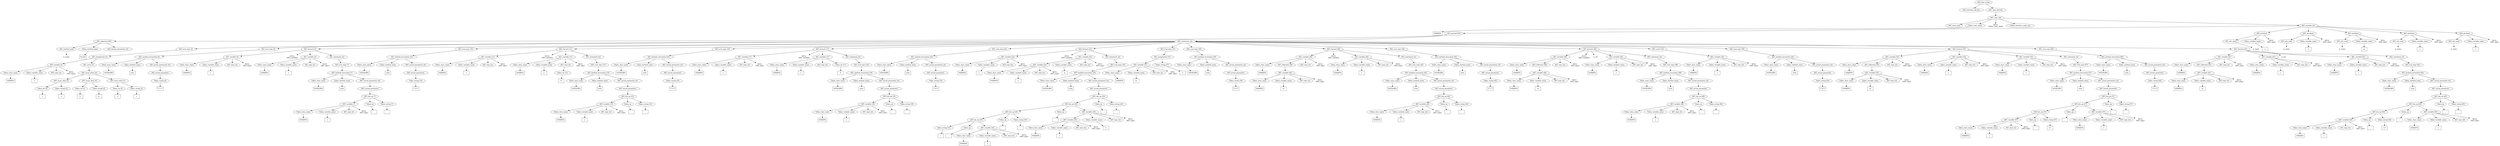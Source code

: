 /*
 * AST in dot format generated by phc -- the PHP compiler
 */

digraph AST {
node_0 [label="AST_php_script"];
node_1 [label="AST_interface_def_list"];
node_2 [label="AST_class_def_list"];
node_3 [label="AST_class_def"];
node_4 [label="AST_class_mod"];
node_5 [label="Token_class_name"];
node_6 [label="%MAIN%", shape=box]
node_5 -> node_6;
node_7 [label="NULL\n(Token_class_name)", shape=plaintext]
node_8 [label="Token_interface_name_list"];
node_9 [label="AST_member_list"];
node_10 [label="AST_method (65)"];
node_11 [label="AST_signature (65)"];
node_12 [label="AST_method_mod"];
node_13 [label="is_static", shape=plaintext]
node_12 -> node_13;
node_14 [label="Token_method_name"];
node_15 [label="%run%", shape=box]
node_14 -> node_15;
node_16 [label="AST_formal_parameter_list"];
node_11 -> node_16;
node_11 -> node_14;
node_11 -> node_12;
node_17 [label="AST_statement_list"];
node_18 [label="AST_eval_expr (2)"];
node_19 [label="AST_assignment (2)"];
node_20 [label="AST_variable (2)"];
node_21 [label="Token_class_name"];
node_22 [label="%MAIN%", shape=box]
node_21 -> node_22;
node_23 [label="Token_variable_name"];
node_24 [label="x", shape=box]
node_23 -> node_24;
node_25 [label="AST_expr_list"];
node_26 [label="NULL\n(AST_expr)", shape=plaintext]
node_20 -> node_26;
node_20 -> node_25;
node_20 -> node_23;
node_20 -> node_21;
node_27 [label="AST_array (2)"];
node_28 [label="AST_array_elem_list"];
node_29 [label="AST_array_elem (2)"];
node_30 [label="Token_int (2)"];
node_31 [label="1", shape=box]
node_30 -> node_31;
node_32 [label="Token_string (2)"];
node_33 [label="a", shape=box]
node_32 -> node_33;
node_29 -> node_32;
node_29 -> node_30;
node_34 [label="AST_array_elem (2)"];
node_35 [label="Token_int (2)"];
node_36 [label="2", shape=box]
node_35 -> node_36;
node_37 [label="Token_string (2)"];
node_38 [label="b", shape=box]
node_37 -> node_38;
node_34 -> node_37;
node_34 -> node_35;
node_39 [label="AST_array_elem (2)"];
node_40 [label="Token_int (2)"];
node_41 [label="3", shape=box]
node_40 -> node_41;
node_42 [label="Token_string (2)"];
node_43 [label="c", shape=box]
node_42 -> node_43;
node_39 -> node_42;
node_39 -> node_40;
node_28 -> node_39;
node_28 -> node_34;
node_28 -> node_29;
node_27 -> node_28;
node_19 -> node_27;
node_19 -> node_20;
node_18 -> node_19;
node_44 [label="AST_eval_expr (4)"];
node_45 [label="AST_method_invocation (4)"];
node_46 [label="Token_class_name"];
node_47 [label="%STDLIB%", shape=box]
node_46 -> node_47;
node_48 [label="Token_method_name"];
node_49 [label="echo", shape=box]
node_48 -> node_49;
node_50 [label="AST_actual_parameter_list"];
node_51 [label="AST_actual_parameter"];
node_52 [label="Token_string (4)"];
node_53 [label="** 1 **", shape=box]
node_52 -> node_53;
node_51 -> node_52;
node_50 -> node_51;
node_45 -> node_50;
node_45 -> node_48;
node_45 -> node_46;
node_44 -> node_45;
node_54 [label="AST_foreach (5)"];
node_55 [label="AST_variable (5)"];
node_56 [label="Token_class_name"];
node_57 [label="%MAIN%", shape=box]
node_56 -> node_57;
node_58 [label="Token_variable_name"];
node_59 [label="x", shape=box]
node_58 -> node_59;
node_60 [label="AST_expr_list"];
node_61 [label="NULL\n(AST_expr)", shape=plaintext]
node_55 -> node_61;
node_55 -> node_60;
node_55 -> node_58;
node_55 -> node_56;
node_62 [label="NULL\n(AST_variable)", shape=plaintext]
node_63 [label="AST_variable (5)"];
node_64 [label="Token_class_name"];
node_65 [label="%MAIN%", shape=box]
node_64 -> node_65;
node_66 [label="Token_variable_name"];
node_67 [label="y", shape=box]
node_66 -> node_67;
node_68 [label="AST_expr_list"];
node_69 [label="NULL\n(AST_expr)", shape=plaintext]
node_63 -> node_69;
node_63 -> node_68;
node_63 -> node_66;
node_63 -> node_64;
node_70 [label="AST_statement_list"];
node_71 [label="AST_eval_expr (7)"];
node_72 [label="AST_method_invocation (7)"];
node_73 [label="Token_class_name"];
node_74 [label="%STDLIB%", shape=box]
node_73 -> node_74;
node_75 [label="Token_method_name"];
node_76 [label="echo", shape=box]
node_75 -> node_76;
node_77 [label="AST_actual_parameter_list"];
node_78 [label="AST_actual_parameter"];
node_79 [label="AST_bin_op (7)"];
node_80 [label="AST_variable (7)"];
node_81 [label="Token_class_name"];
node_82 [label="%MAIN%", shape=box]
node_81 -> node_82;
node_83 [label="Token_variable_name"];
node_84 [label="y", shape=box]
node_83 -> node_84;
node_85 [label="AST_expr_list"];
node_86 [label="NULL\n(AST_expr)", shape=plaintext]
node_80 -> node_86;
node_80 -> node_85;
node_80 -> node_83;
node_80 -> node_81;
node_87 [label="Token_op"];
node_88 [label=".", shape=box]
node_87 -> node_88;
node_89 [label="Token_string (7)"];
node_90 [label="", shape=box]
node_89 -> node_90;
node_79 -> node_89;
node_79 -> node_87;
node_79 -> node_80;
node_78 -> node_79;
node_77 -> node_78;
node_72 -> node_77;
node_72 -> node_75;
node_72 -> node_73;
node_71 -> node_72;
node_70 -> node_71;
node_54 -> node_70;
node_54 -> node_63;
node_54 -> node_62;
node_54 -> node_55;
node_91 [label="AST_eval_expr (10)"];
node_92 [label="AST_method_invocation (10)"];
node_93 [label="Token_class_name"];
node_94 [label="%STDLIB%", shape=box]
node_93 -> node_94;
node_95 [label="Token_method_name"];
node_96 [label="echo", shape=box]
node_95 -> node_96;
node_97 [label="AST_actual_parameter_list"];
node_98 [label="AST_actual_parameter"];
node_99 [label="Token_string (10)"];
node_100 [label="** 2 **", shape=box]
node_99 -> node_100;
node_98 -> node_99;
node_97 -> node_98;
node_92 -> node_97;
node_92 -> node_95;
node_92 -> node_93;
node_91 -> node_92;
node_101 [label="AST_foreach (11)"];
node_102 [label="AST_variable (11)"];
node_103 [label="Token_class_name"];
node_104 [label="%MAIN%", shape=box]
node_103 -> node_104;
node_105 [label="Token_variable_name"];
node_106 [label="x", shape=box]
node_105 -> node_106;
node_107 [label="AST_expr_list"];
node_108 [label="NULL\n(AST_expr)", shape=plaintext]
node_102 -> node_108;
node_102 -> node_107;
node_102 -> node_105;
node_102 -> node_103;
node_109 [label="NULL\n(AST_variable)", shape=plaintext]
node_110 [label="AST_variable (11)"];
node_111 [label="Token_class_name"];
node_112 [label="%MAIN%", shape=box]
node_111 -> node_112;
node_113 [label="Token_variable_name"];
node_114 [label="y", shape=box]
node_113 -> node_114;
node_115 [label="AST_expr_list"];
node_116 [label="Token_int (11)"];
node_117 [label="0", shape=box]
node_116 -> node_117;
node_115 -> node_116;
node_118 [label="NULL\n(AST_expr)", shape=plaintext]
node_110 -> node_118;
node_110 -> node_115;
node_110 -> node_113;
node_110 -> node_111;
node_119 [label="AST_statement_list"];
node_120 [label="AST_eval_expr (13)"];
node_121 [label="AST_method_invocation (13)"];
node_122 [label="Token_class_name"];
node_123 [label="%STDLIB%", shape=box]
node_122 -> node_123;
node_124 [label="Token_method_name"];
node_125 [label="echo", shape=box]
node_124 -> node_125;
node_126 [label="AST_actual_parameter_list"];
node_127 [label="AST_actual_parameter"];
node_128 [label="AST_bin_op (13)"];
node_129 [label="AST_variable (13)"];
node_130 [label="Token_class_name"];
node_131 [label="%MAIN%", shape=box]
node_130 -> node_131;
node_132 [label="Token_variable_name"];
node_133 [label="y", shape=box]
node_132 -> node_133;
node_134 [label="AST_expr_list"];
node_135 [label="NULL\n(AST_expr)", shape=plaintext]
node_129 -> node_135;
node_129 -> node_134;
node_129 -> node_132;
node_129 -> node_130;
node_136 [label="Token_op"];
node_137 [label=".", shape=box]
node_136 -> node_137;
node_138 [label="Token_string (13)"];
node_139 [label="", shape=box]
node_138 -> node_139;
node_128 -> node_138;
node_128 -> node_136;
node_128 -> node_129;
node_127 -> node_128;
node_126 -> node_127;
node_121 -> node_126;
node_121 -> node_124;
node_121 -> node_122;
node_120 -> node_121;
node_119 -> node_120;
node_101 -> node_119;
node_101 -> node_110;
node_101 -> node_109;
node_101 -> node_102;
node_140 [label="AST_eval_expr (16)"];
node_141 [label="AST_method_invocation (16)"];
node_142 [label="Token_class_name"];
node_143 [label="%STDLIB%", shape=box]
node_142 -> node_143;
node_144 [label="Token_method_name"];
node_145 [label="echo", shape=box]
node_144 -> node_145;
node_146 [label="AST_actual_parameter_list"];
node_147 [label="AST_actual_parameter"];
node_148 [label="Token_string (16)"];
node_149 [label="** 3 **", shape=box]
node_148 -> node_149;
node_147 -> node_148;
node_146 -> node_147;
node_141 -> node_146;
node_141 -> node_144;
node_141 -> node_142;
node_140 -> node_141;
node_150 [label="AST_foreach (17)"];
node_151 [label="AST_variable (17)"];
node_152 [label="Token_class_name"];
node_153 [label="%MAIN%", shape=box]
node_152 -> node_153;
node_154 [label="Token_variable_name"];
node_155 [label="x", shape=box]
node_154 -> node_155;
node_156 [label="AST_expr_list"];
node_157 [label="NULL\n(AST_expr)", shape=plaintext]
node_151 -> node_157;
node_151 -> node_156;
node_151 -> node_154;
node_151 -> node_152;
node_158 [label="NULL\n(AST_variable)", shape=plaintext]
node_159 [label="AST_variable (17)"];
node_160 [label="Token_class_name"];
node_161 [label="%MAIN%", shape=box]
node_160 -> node_161;
node_162 [label="Token_variable_name"];
node_163 [label="y", shape=box]
node_162 -> node_163;
node_164 [label="AST_expr_list"];
node_165 [label="Token_int (17)"];
node_166 [label="0", shape=box]
node_165 -> node_166;
node_159 -> node_165;
node_159 -> node_164;
node_159 -> node_162;
node_159 -> node_160;
node_167 [label="AST_statement_list"];
node_168 [label="AST_eval_expr (19)"];
node_169 [label="AST_method_invocation (19)"];
node_170 [label="Token_class_name"];
node_171 [label="%STDLIB%", shape=box]
node_170 -> node_171;
node_172 [label="Token_method_name"];
node_173 [label="echo", shape=box]
node_172 -> node_173;
node_174 [label="AST_actual_parameter_list"];
node_175 [label="AST_actual_parameter"];
node_176 [label="AST_bin_op (19)"];
node_177 [label="AST_variable (19)"];
node_178 [label="Token_class_name"];
node_179 [label="%MAIN%", shape=box]
node_178 -> node_179;
node_180 [label="Token_variable_name"];
node_181 [label="y", shape=box]
node_180 -> node_181;
node_182 [label="AST_expr_list"];
node_183 [label="NULL\n(AST_expr)", shape=plaintext]
node_177 -> node_183;
node_177 -> node_182;
node_177 -> node_180;
node_177 -> node_178;
node_184 [label="Token_op"];
node_185 [label=".", shape=box]
node_184 -> node_185;
node_186 [label="Token_string (19)"];
node_187 [label="", shape=box]
node_186 -> node_187;
node_176 -> node_186;
node_176 -> node_184;
node_176 -> node_177;
node_175 -> node_176;
node_174 -> node_175;
node_169 -> node_174;
node_169 -> node_172;
node_169 -> node_170;
node_168 -> node_169;
node_167 -> node_168;
node_150 -> node_167;
node_150 -> node_159;
node_150 -> node_158;
node_150 -> node_151;
node_188 [label="AST_eval_expr (22)"];
node_189 [label="AST_method_invocation (22)"];
node_190 [label="Token_class_name"];
node_191 [label="%STDLIB%", shape=box]
node_190 -> node_191;
node_192 [label="Token_method_name"];
node_193 [label="echo", shape=box]
node_192 -> node_193;
node_194 [label="AST_actual_parameter_list"];
node_195 [label="AST_actual_parameter"];
node_196 [label="Token_string (22)"];
node_197 [label="** 4 **", shape=box]
node_196 -> node_197;
node_195 -> node_196;
node_194 -> node_195;
node_189 -> node_194;
node_189 -> node_192;
node_189 -> node_190;
node_188 -> node_189;
node_198 [label="AST_foreach (23)"];
node_199 [label="AST_variable (23)"];
node_200 [label="Token_class_name"];
node_201 [label="%MAIN%", shape=box]
node_200 -> node_201;
node_202 [label="Token_variable_name"];
node_203 [label="x", shape=box]
node_202 -> node_203;
node_204 [label="AST_expr_list"];
node_205 [label="NULL\n(AST_expr)", shape=plaintext]
node_199 -> node_205;
node_199 -> node_204;
node_199 -> node_202;
node_199 -> node_200;
node_206 [label="NULL\n(AST_variable)", shape=plaintext]
node_207 [label="AST_variable (23)"];
node_208 [label="AST_variable (23)"];
node_209 [label="Token_class_name"];
node_210 [label="%MAIN%", shape=box]
node_209 -> node_210;
node_211 [label="Token_variable_name"];
node_212 [label="a", shape=box]
node_211 -> node_212;
node_213 [label="AST_expr_list"];
node_214 [label="NULL\n(AST_expr)", shape=plaintext]
node_208 -> node_214;
node_208 -> node_213;
node_208 -> node_211;
node_208 -> node_209;
node_215 [label="Token_variable_name"];
node_216 [label="b", shape=box]
node_215 -> node_216;
node_217 [label="AST_expr_list"];
node_218 [label="NULL\n(AST_expr)", shape=plaintext]
node_207 -> node_218;
node_207 -> node_217;
node_207 -> node_215;
node_207 -> node_208;
node_219 [label="AST_statement_list"];
node_220 [label="AST_eval_expr (25)"];
node_221 [label="AST_method_invocation (25)"];
node_222 [label="Token_class_name"];
node_223 [label="%STDLIB%", shape=box]
node_222 -> node_223;
node_224 [label="Token_method_name"];
node_225 [label="echo", shape=box]
node_224 -> node_225;
node_226 [label="AST_actual_parameter_list"];
node_227 [label="AST_actual_parameter"];
node_228 [label="AST_bin_op (25)"];
node_229 [label="AST_bin_op (25)"];
node_230 [label="AST_bin_op (25)"];
node_231 [label="AST_bin_op (25)"];
node_232 [label="Token_string (25)"];
node_233 [label="(", shape=box]
node_232 -> node_233;
node_234 [label="Token_op"];
node_235 [label=".", shape=box]
node_234 -> node_235;
node_236 [label="AST_variable (25)"];
node_237 [label="Token_class_name"];
node_238 [label="%MAIN%", shape=box]
node_237 -> node_238;
node_239 [label="Token_variable_name"];
node_240 [label="a", shape=box]
node_239 -> node_240;
node_241 [label="AST_expr_list"];
node_242 [label="NULL\n(AST_expr)", shape=plaintext]
node_236 -> node_242;
node_236 -> node_241;
node_236 -> node_239;
node_236 -> node_237;
node_231 -> node_236;
node_231 -> node_234;
node_231 -> node_232;
node_243 [label="Token_op"];
node_244 [label=".", shape=box]
node_243 -> node_244;
node_245 [label="Token_string (25)"];
node_246 [label=") ", shape=box]
node_245 -> node_246;
node_230 -> node_245;
node_230 -> node_243;
node_230 -> node_231;
node_247 [label="Token_op"];
node_248 [label=".", shape=box]
node_247 -> node_248;
node_249 [label="AST_variable (25)"];
node_250 [label="AST_variable (25)"];
node_251 [label="Token_class_name"];
node_252 [label="%MAIN%", shape=box]
node_251 -> node_252;
node_253 [label="Token_variable_name"];
node_254 [label="a", shape=box]
node_253 -> node_254;
node_255 [label="AST_expr_list"];
node_256 [label="NULL\n(AST_expr)", shape=plaintext]
node_250 -> node_256;
node_250 -> node_255;
node_250 -> node_253;
node_250 -> node_251;
node_257 [label="Token_variable_name"];
node_258 [label="b", shape=box]
node_257 -> node_258;
node_259 [label="AST_expr_list"];
node_260 [label="NULL\n(AST_expr)", shape=plaintext]
node_249 -> node_260;
node_249 -> node_259;
node_249 -> node_257;
node_249 -> node_250;
node_229 -> node_249;
node_229 -> node_247;
node_229 -> node_230;
node_261 [label="Token_op"];
node_262 [label=".", shape=box]
node_261 -> node_262;
node_263 [label="Token_string (25)"];
node_264 [label="", shape=box]
node_263 -> node_264;
node_228 -> node_263;
node_228 -> node_261;
node_228 -> node_229;
node_227 -> node_228;
node_226 -> node_227;
node_221 -> node_226;
node_221 -> node_224;
node_221 -> node_222;
node_220 -> node_221;
node_219 -> node_220;
node_198 -> node_219;
node_198 -> node_207;
node_198 -> node_206;
node_198 -> node_199;
node_265 [label="AST_eval_expr (37)"];
node_266 [label="AST_assignment (37)"];
node_267 [label="AST_variable (37)"];
node_268 [label="Token_class_name"];
node_269 [label="%MAIN%", shape=box]
node_268 -> node_269;
node_270 [label="Token_variable_name"];
node_271 [label="xx", shape=box]
node_270 -> node_271;
node_272 [label="AST_expr_list"];
node_273 [label="NULL\n(AST_expr)", shape=plaintext]
node_267 -> node_273;
node_267 -> node_272;
node_267 -> node_270;
node_267 -> node_268;
node_274 [label="Token_string (37)"];
node_275 [label="x", shape=box]
node_274 -> node_275;
node_266 -> node_274;
node_266 -> node_267;
node_265 -> node_266;
node_276 [label="AST_eval_expr (39)"];
node_277 [label="AST_method_invocation (39)"];
node_278 [label="Token_class_name"];
node_279 [label="%STDLIB%", shape=box]
node_278 -> node_279;
node_280 [label="Token_method_name"];
node_281 [label="echo", shape=box]
node_280 -> node_281;
node_282 [label="AST_actual_parameter_list"];
node_283 [label="AST_actual_parameter"];
node_284 [label="Token_string (39)"];
node_285 [label="** 6 **", shape=box]
node_284 -> node_285;
node_283 -> node_284;
node_282 -> node_283;
node_277 -> node_282;
node_277 -> node_280;
node_277 -> node_278;
node_276 -> node_277;
node_286 [label="AST_foreach (40)"];
node_287 [label="AST_variable (40)"];
node_288 [label="Token_class_name"];
node_289 [label="%MAIN%", shape=box]
node_288 -> node_289;
node_290 [label="AST_reflection (40)"];
node_291 [label="AST_variable (40)"];
node_292 [label="Token_class_name"];
node_293 [label="%MAIN%", shape=box]
node_292 -> node_293;
node_294 [label="Token_variable_name"];
node_295 [label="xx", shape=box]
node_294 -> node_295;
node_296 [label="AST_expr_list"];
node_297 [label="NULL\n(AST_expr)", shape=plaintext]
node_291 -> node_297;
node_291 -> node_296;
node_291 -> node_294;
node_291 -> node_292;
node_290 -> node_291;
node_298 [label="AST_expr_list"];
node_299 [label="NULL\n(AST_expr)", shape=plaintext]
node_287 -> node_299;
node_287 -> node_298;
node_287 -> node_290;
node_287 -> node_288;
node_300 [label="NULL\n(AST_variable)", shape=plaintext]
node_301 [label="AST_variable (40)"];
node_302 [label="Token_class_name"];
node_303 [label="%MAIN%", shape=box]
node_302 -> node_303;
node_304 [label="Token_variable_name"];
node_305 [label="y", shape=box]
node_304 -> node_305;
node_306 [label="AST_expr_list"];
node_307 [label="NULL\n(AST_expr)", shape=plaintext]
node_301 -> node_307;
node_301 -> node_306;
node_301 -> node_304;
node_301 -> node_302;
node_308 [label="AST_statement_list"];
node_309 [label="AST_eval_expr (42)"];
node_310 [label="AST_method_invocation (42)"];
node_311 [label="Token_class_name"];
node_312 [label="%STDLIB%", shape=box]
node_311 -> node_312;
node_313 [label="Token_method_name"];
node_314 [label="echo", shape=box]
node_313 -> node_314;
node_315 [label="AST_actual_parameter_list"];
node_316 [label="AST_actual_parameter"];
node_317 [label="AST_bin_op (42)"];
node_318 [label="AST_variable (42)"];
node_319 [label="Token_class_name"];
node_320 [label="%MAIN%", shape=box]
node_319 -> node_320;
node_321 [label="Token_variable_name"];
node_322 [label="y", shape=box]
node_321 -> node_322;
node_323 [label="AST_expr_list"];
node_324 [label="NULL\n(AST_expr)", shape=plaintext]
node_318 -> node_324;
node_318 -> node_323;
node_318 -> node_321;
node_318 -> node_319;
node_325 [label="Token_op"];
node_326 [label=".", shape=box]
node_325 -> node_326;
node_327 [label="Token_string (42)"];
node_328 [label="", shape=box]
node_327 -> node_328;
node_317 -> node_327;
node_317 -> node_325;
node_317 -> node_318;
node_316 -> node_317;
node_315 -> node_316;
node_310 -> node_315;
node_310 -> node_313;
node_310 -> node_311;
node_309 -> node_310;
node_308 -> node_309;
node_286 -> node_308;
node_286 -> node_301;
node_286 -> node_300;
node_286 -> node_287;
node_329 [label="AST_eval_expr (45)"];
node_330 [label="AST_method_invocation (45)"];
node_331 [label="Token_class_name"];
node_332 [label="%STDLIB%", shape=box]
node_331 -> node_332;
node_333 [label="Token_method_name"];
node_334 [label="echo", shape=box]
node_333 -> node_334;
node_335 [label="AST_actual_parameter_list"];
node_336 [label="AST_actual_parameter"];
node_337 [label="Token_string (45)"];
node_338 [label="** 7 **", shape=box]
node_337 -> node_338;
node_336 -> node_337;
node_335 -> node_336;
node_330 -> node_335;
node_330 -> node_333;
node_330 -> node_331;
node_329 -> node_330;
node_339 [label="AST_foreach (46)"];
node_340 [label="AST_variable (46)"];
node_341 [label="Token_class_name"];
node_342 [label="%MAIN%", shape=box]
node_341 -> node_342;
node_343 [label="AST_reflection (46)"];
node_344 [label="AST_variable (46)"];
node_345 [label="Token_class_name"];
node_346 [label="%MAIN%", shape=box]
node_345 -> node_346;
node_347 [label="Token_variable_name"];
node_348 [label="xx", shape=box]
node_347 -> node_348;
node_349 [label="AST_expr_list"];
node_350 [label="NULL\n(AST_expr)", shape=plaintext]
node_344 -> node_350;
node_344 -> node_349;
node_344 -> node_347;
node_344 -> node_345;
node_343 -> node_344;
node_351 [label="AST_expr_list"];
node_352 [label="NULL\n(AST_expr)", shape=plaintext]
node_340 -> node_352;
node_340 -> node_351;
node_340 -> node_343;
node_340 -> node_341;
node_353 [label="NULL\n(AST_variable)", shape=plaintext]
node_354 [label="is_ref", shape=plaintext]
node_355 [label="AST_variable (46)"];
node_356 [label="Token_class_name"];
node_357 [label="%MAIN%", shape=box]
node_356 -> node_357;
node_358 [label="Token_variable_name"];
node_359 [label="y", shape=box]
node_358 -> node_359;
node_360 [label="AST_expr_list"];
node_361 [label="NULL\n(AST_expr)", shape=plaintext]
node_355 -> node_361;
node_355 -> node_360;
node_355 -> node_358;
node_355 -> node_356;
node_362 [label="AST_statement_list"];
node_363 [label="AST_eval_expr (48)"];
node_364 [label="AST_method_invocation (48)"];
node_365 [label="Token_class_name"];
node_366 [label="%STDLIB%", shape=box]
node_365 -> node_366;
node_367 [label="Token_method_name"];
node_368 [label="echo", shape=box]
node_367 -> node_368;
node_369 [label="AST_actual_parameter_list"];
node_370 [label="AST_actual_parameter"];
node_371 [label="AST_bin_op (48)"];
node_372 [label="AST_variable (48)"];
node_373 [label="Token_class_name"];
node_374 [label="%MAIN%", shape=box]
node_373 -> node_374;
node_375 [label="Token_variable_name"];
node_376 [label="y", shape=box]
node_375 -> node_376;
node_377 [label="AST_expr_list"];
node_378 [label="NULL\n(AST_expr)", shape=plaintext]
node_372 -> node_378;
node_372 -> node_377;
node_372 -> node_375;
node_372 -> node_373;
node_379 [label="Token_op"];
node_380 [label=".", shape=box]
node_379 -> node_380;
node_381 [label="Token_string (48)"];
node_382 [label="", shape=box]
node_381 -> node_382;
node_371 -> node_381;
node_371 -> node_379;
node_371 -> node_372;
node_370 -> node_371;
node_369 -> node_370;
node_364 -> node_369;
node_364 -> node_367;
node_364 -> node_365;
node_363 -> node_364;
node_362 -> node_363;
node_339 -> node_362;
node_339 -> node_355;
node_339 -> node_354;
node_339 -> node_353;
node_339 -> node_340;
node_383 [label="AST_unset (52)"];
node_384 [label="AST_variable (52)"];
node_385 [label="Token_class_name"];
node_386 [label="%MAIN%", shape=box]
node_385 -> node_386;
node_387 [label="Token_variable_name"];
node_388 [label="y", shape=box]
node_387 -> node_388;
node_389 [label="AST_expr_list"];
node_390 [label="NULL\n(AST_expr)", shape=plaintext]
node_384 -> node_390;
node_384 -> node_389;
node_384 -> node_387;
node_384 -> node_385;
node_383 -> node_384;
node_391 [label="AST_eval_expr (54)"];
node_392 [label="AST_method_invocation (54)"];
node_393 [label="Token_class_name"];
node_394 [label="%STDLIB%", shape=box]
node_393 -> node_394;
node_395 [label="Token_method_name"];
node_396 [label="echo", shape=box]
node_395 -> node_396;
node_397 [label="AST_actual_parameter_list"];
node_398 [label="AST_actual_parameter"];
node_399 [label="Token_string (54)"];
node_400 [label="** 8 **", shape=box]
node_399 -> node_400;
node_398 -> node_399;
node_397 -> node_398;
node_392 -> node_397;
node_392 -> node_395;
node_392 -> node_393;
node_391 -> node_392;
node_401 [label="AST_foreach (55)"];
node_402 [label="AST_variable (55)"];
node_403 [label="Token_class_name"];
node_404 [label="%MAIN%", shape=box]
node_403 -> node_404;
node_405 [label="AST_reflection (55)"];
node_406 [label="AST_variable (55)"];
node_407 [label="Token_class_name"];
node_408 [label="%MAIN%", shape=box]
node_407 -> node_408;
node_409 [label="Token_variable_name"];
node_410 [label="xx", shape=box]
node_409 -> node_410;
node_411 [label="AST_expr_list"];
node_412 [label="NULL\n(AST_expr)", shape=plaintext]
node_406 -> node_412;
node_406 -> node_411;
node_406 -> node_409;
node_406 -> node_407;
node_405 -> node_406;
node_413 [label="AST_expr_list"];
node_414 [label="NULL\n(AST_expr)", shape=plaintext]
node_402 -> node_414;
node_402 -> node_413;
node_402 -> node_405;
node_402 -> node_403;
node_415 [label="AST_variable (55)"];
node_416 [label="Token_class_name"];
node_417 [label="%MAIN%", shape=box]
node_416 -> node_417;
node_418 [label="Token_variable_name"];
node_419 [label="y", shape=box]
node_418 -> node_419;
node_420 [label="AST_expr_list"];
node_421 [label="NULL\n(AST_expr)", shape=plaintext]
node_415 -> node_421;
node_415 -> node_420;
node_415 -> node_418;
node_415 -> node_416;
node_422 [label="AST_variable (55)"];
node_423 [label="Token_class_name"];
node_424 [label="%MAIN%", shape=box]
node_423 -> node_424;
node_425 [label="Token_variable_name"];
node_426 [label="z", shape=box]
node_425 -> node_426;
node_427 [label="AST_expr_list"];
node_428 [label="NULL\n(AST_expr)", shape=plaintext]
node_422 -> node_428;
node_422 -> node_427;
node_422 -> node_425;
node_422 -> node_423;
node_429 [label="AST_statement_list"];
node_430 [label="AST_eval_expr (57)"];
node_431 [label="AST_method_invocation (57)"];
node_432 [label="Token_class_name"];
node_433 [label="%STDLIB%", shape=box]
node_432 -> node_433;
node_434 [label="Token_method_name"];
node_435 [label="echo", shape=box]
node_434 -> node_435;
node_436 [label="AST_actual_parameter_list"];
node_437 [label="AST_actual_parameter"];
node_438 [label="AST_bin_op (57)"];
node_439 [label="AST_bin_op (57)"];
node_440 [label="AST_bin_op (57)"];
node_441 [label="AST_variable (57)"];
node_442 [label="Token_class_name"];
node_443 [label="%MAIN%", shape=box]
node_442 -> node_443;
node_444 [label="Token_variable_name"];
node_445 [label="y", shape=box]
node_444 -> node_445;
node_446 [label="AST_expr_list"];
node_447 [label="NULL\n(AST_expr)", shape=plaintext]
node_441 -> node_447;
node_441 -> node_446;
node_441 -> node_444;
node_441 -> node_442;
node_448 [label="Token_op"];
node_449 [label=".", shape=box]
node_448 -> node_449;
node_450 [label="Token_string (57)"];
node_451 [label=" => ", shape=box]
node_450 -> node_451;
node_440 -> node_450;
node_440 -> node_448;
node_440 -> node_441;
node_452 [label="Token_op"];
node_453 [label=".", shape=box]
node_452 -> node_453;
node_454 [label="AST_variable (57)"];
node_455 [label="Token_class_name"];
node_456 [label="%MAIN%", shape=box]
node_455 -> node_456;
node_457 [label="Token_variable_name"];
node_458 [label="z", shape=box]
node_457 -> node_458;
node_459 [label="AST_expr_list"];
node_460 [label="NULL\n(AST_expr)", shape=plaintext]
node_454 -> node_460;
node_454 -> node_459;
node_454 -> node_457;
node_454 -> node_455;
node_439 -> node_454;
node_439 -> node_452;
node_439 -> node_440;
node_461 [label="Token_op"];
node_462 [label=".", shape=box]
node_461 -> node_462;
node_463 [label="Token_string (57)"];
node_464 [label="", shape=box]
node_463 -> node_464;
node_438 -> node_463;
node_438 -> node_461;
node_438 -> node_439;
node_437 -> node_438;
node_436 -> node_437;
node_431 -> node_436;
node_431 -> node_434;
node_431 -> node_432;
node_430 -> node_431;
node_429 -> node_430;
node_401 -> node_429;
node_401 -> node_422;
node_401 -> node_415;
node_401 -> node_402;
node_465 [label="AST_eval_expr (60)"];
node_466 [label="AST_method_invocation (60)"];
node_467 [label="Token_class_name"];
node_468 [label="%STDLIB%", shape=box]
node_467 -> node_468;
node_469 [label="Token_method_name"];
node_470 [label="echo", shape=box]
node_469 -> node_470;
node_471 [label="AST_actual_parameter_list"];
node_472 [label="AST_actual_parameter"];
node_473 [label="Token_string (60)"];
node_474 [label="** 9 **", shape=box]
node_473 -> node_474;
node_472 -> node_473;
node_471 -> node_472;
node_466 -> node_471;
node_466 -> node_469;
node_466 -> node_467;
node_465 -> node_466;
node_475 [label="AST_foreach (61)"];
node_476 [label="AST_variable (61)"];
node_477 [label="Token_class_name"];
node_478 [label="%MAIN%", shape=box]
node_477 -> node_478;
node_479 [label="AST_reflection (61)"];
node_480 [label="AST_variable (61)"];
node_481 [label="Token_class_name"];
node_482 [label="%MAIN%", shape=box]
node_481 -> node_482;
node_483 [label="Token_variable_name"];
node_484 [label="xx", shape=box]
node_483 -> node_484;
node_485 [label="AST_expr_list"];
node_486 [label="NULL\n(AST_expr)", shape=plaintext]
node_480 -> node_486;
node_480 -> node_485;
node_480 -> node_483;
node_480 -> node_481;
node_479 -> node_480;
node_487 [label="AST_expr_list"];
node_488 [label="NULL\n(AST_expr)", shape=plaintext]
node_476 -> node_488;
node_476 -> node_487;
node_476 -> node_479;
node_476 -> node_477;
node_489 [label="AST_variable (61)"];
node_490 [label="Token_class_name"];
node_491 [label="%MAIN%", shape=box]
node_490 -> node_491;
node_492 [label="Token_variable_name"];
node_493 [label="y", shape=box]
node_492 -> node_493;
node_494 [label="AST_expr_list"];
node_495 [label="NULL\n(AST_expr)", shape=plaintext]
node_489 -> node_495;
node_489 -> node_494;
node_489 -> node_492;
node_489 -> node_490;
node_496 [label="is_ref", shape=plaintext]
node_497 [label="AST_variable (61)"];
node_498 [label="Token_class_name"];
node_499 [label="%MAIN%", shape=box]
node_498 -> node_499;
node_500 [label="Token_variable_name"];
node_501 [label="z", shape=box]
node_500 -> node_501;
node_502 [label="AST_expr_list"];
node_503 [label="NULL\n(AST_expr)", shape=plaintext]
node_497 -> node_503;
node_497 -> node_502;
node_497 -> node_500;
node_497 -> node_498;
node_504 [label="AST_statement_list"];
node_505 [label="AST_eval_expr (63)"];
node_506 [label="AST_method_invocation (63)"];
node_507 [label="Token_class_name"];
node_508 [label="%STDLIB%", shape=box]
node_507 -> node_508;
node_509 [label="Token_method_name"];
node_510 [label="echo", shape=box]
node_509 -> node_510;
node_511 [label="AST_actual_parameter_list"];
node_512 [label="AST_actual_parameter"];
node_513 [label="AST_bin_op (63)"];
node_514 [label="AST_bin_op (63)"];
node_515 [label="AST_bin_op (63)"];
node_516 [label="AST_variable (63)"];
node_517 [label="Token_class_name"];
node_518 [label="%MAIN%", shape=box]
node_517 -> node_518;
node_519 [label="Token_variable_name"];
node_520 [label="y", shape=box]
node_519 -> node_520;
node_521 [label="AST_expr_list"];
node_522 [label="NULL\n(AST_expr)", shape=plaintext]
node_516 -> node_522;
node_516 -> node_521;
node_516 -> node_519;
node_516 -> node_517;
node_523 [label="Token_op"];
node_524 [label=".", shape=box]
node_523 -> node_524;
node_525 [label="Token_string (63)"];
node_526 [label=" => ", shape=box]
node_525 -> node_526;
node_515 -> node_525;
node_515 -> node_523;
node_515 -> node_516;
node_527 [label="Token_op"];
node_528 [label=".", shape=box]
node_527 -> node_528;
node_529 [label="AST_variable (63)"];
node_530 [label="Token_class_name"];
node_531 [label="%MAIN%", shape=box]
node_530 -> node_531;
node_532 [label="Token_variable_name"];
node_533 [label="z", shape=box]
node_532 -> node_533;
node_534 [label="AST_expr_list"];
node_535 [label="NULL\n(AST_expr)", shape=plaintext]
node_529 -> node_535;
node_529 -> node_534;
node_529 -> node_532;
node_529 -> node_530;
node_514 -> node_529;
node_514 -> node_527;
node_514 -> node_515;
node_536 [label="Token_op"];
node_537 [label=".", shape=box]
node_536 -> node_537;
node_538 [label="Token_string (63)"];
node_539 [label="", shape=box]
node_538 -> node_539;
node_513 -> node_538;
node_513 -> node_536;
node_513 -> node_514;
node_512 -> node_513;
node_511 -> node_512;
node_506 -> node_511;
node_506 -> node_509;
node_506 -> node_507;
node_505 -> node_506;
node_504 -> node_505;
node_475 -> node_504;
node_475 -> node_497;
node_475 -> node_496;
node_475 -> node_489;
node_475 -> node_476;
node_17 -> node_475;
node_17 -> node_465;
node_17 -> node_401;
node_17 -> node_391;
node_17 -> node_383;
node_17 -> node_339;
node_17 -> node_329;
node_17 -> node_286;
node_17 -> node_276;
node_17 -> node_265;
node_17 -> node_198;
node_17 -> node_188;
node_17 -> node_150;
node_17 -> node_140;
node_17 -> node_101;
node_17 -> node_91;
node_17 -> node_54;
node_17 -> node_44;
node_17 -> node_18;
node_10 -> node_17;
node_10 -> node_11;
node_540 [label="AST_attribute"];
node_541 [label="AST_attr_mod"];
node_542 [label="is_static", shape=plaintext]
node_541 -> node_542;
node_543 [label="Token_variable_name"];
node_544 [label="a", shape=box]
node_543 -> node_544;
node_545 [label="NULL\n(AST_expr)", shape=plaintext]
node_540 -> node_545;
node_540 -> node_543;
node_540 -> node_541;
node_546 [label="AST_attribute"];
node_547 [label="AST_attr_mod"];
node_548 [label="is_static", shape=plaintext]
node_547 -> node_548;
node_549 [label="Token_variable_name"];
node_550 [label="x", shape=box]
node_549 -> node_550;
node_551 [label="NULL\n(AST_expr)", shape=plaintext]
node_546 -> node_551;
node_546 -> node_549;
node_546 -> node_547;
node_552 [label="AST_attribute"];
node_553 [label="AST_attr_mod"];
node_554 [label="is_static", shape=plaintext]
node_553 -> node_554;
node_555 [label="Token_variable_name"];
node_556 [label="xx", shape=box]
node_555 -> node_556;
node_557 [label="NULL\n(AST_expr)", shape=plaintext]
node_552 -> node_557;
node_552 -> node_555;
node_552 -> node_553;
node_558 [label="AST_attribute"];
node_559 [label="AST_attr_mod"];
node_560 [label="is_static", shape=plaintext]
node_559 -> node_560;
node_561 [label="Token_variable_name"];
node_562 [label="y", shape=box]
node_561 -> node_562;
node_563 [label="NULL\n(AST_expr)", shape=plaintext]
node_558 -> node_563;
node_558 -> node_561;
node_558 -> node_559;
node_564 [label="AST_attribute"];
node_565 [label="AST_attr_mod"];
node_566 [label="is_static", shape=plaintext]
node_565 -> node_566;
node_567 [label="Token_variable_name"];
node_568 [label="z", shape=box]
node_567 -> node_568;
node_569 [label="NULL\n(AST_expr)", shape=plaintext]
node_564 -> node_569;
node_564 -> node_567;
node_564 -> node_565;
node_9 -> node_564;
node_9 -> node_558;
node_9 -> node_552;
node_9 -> node_546;
node_9 -> node_540;
node_9 -> node_10;
node_3 -> node_9;
node_3 -> node_8;
node_3 -> node_7;
node_3 -> node_5;
node_3 -> node_4;
node_2 -> node_3;
node_0 -> node_2;
node_0 -> node_1;
}
